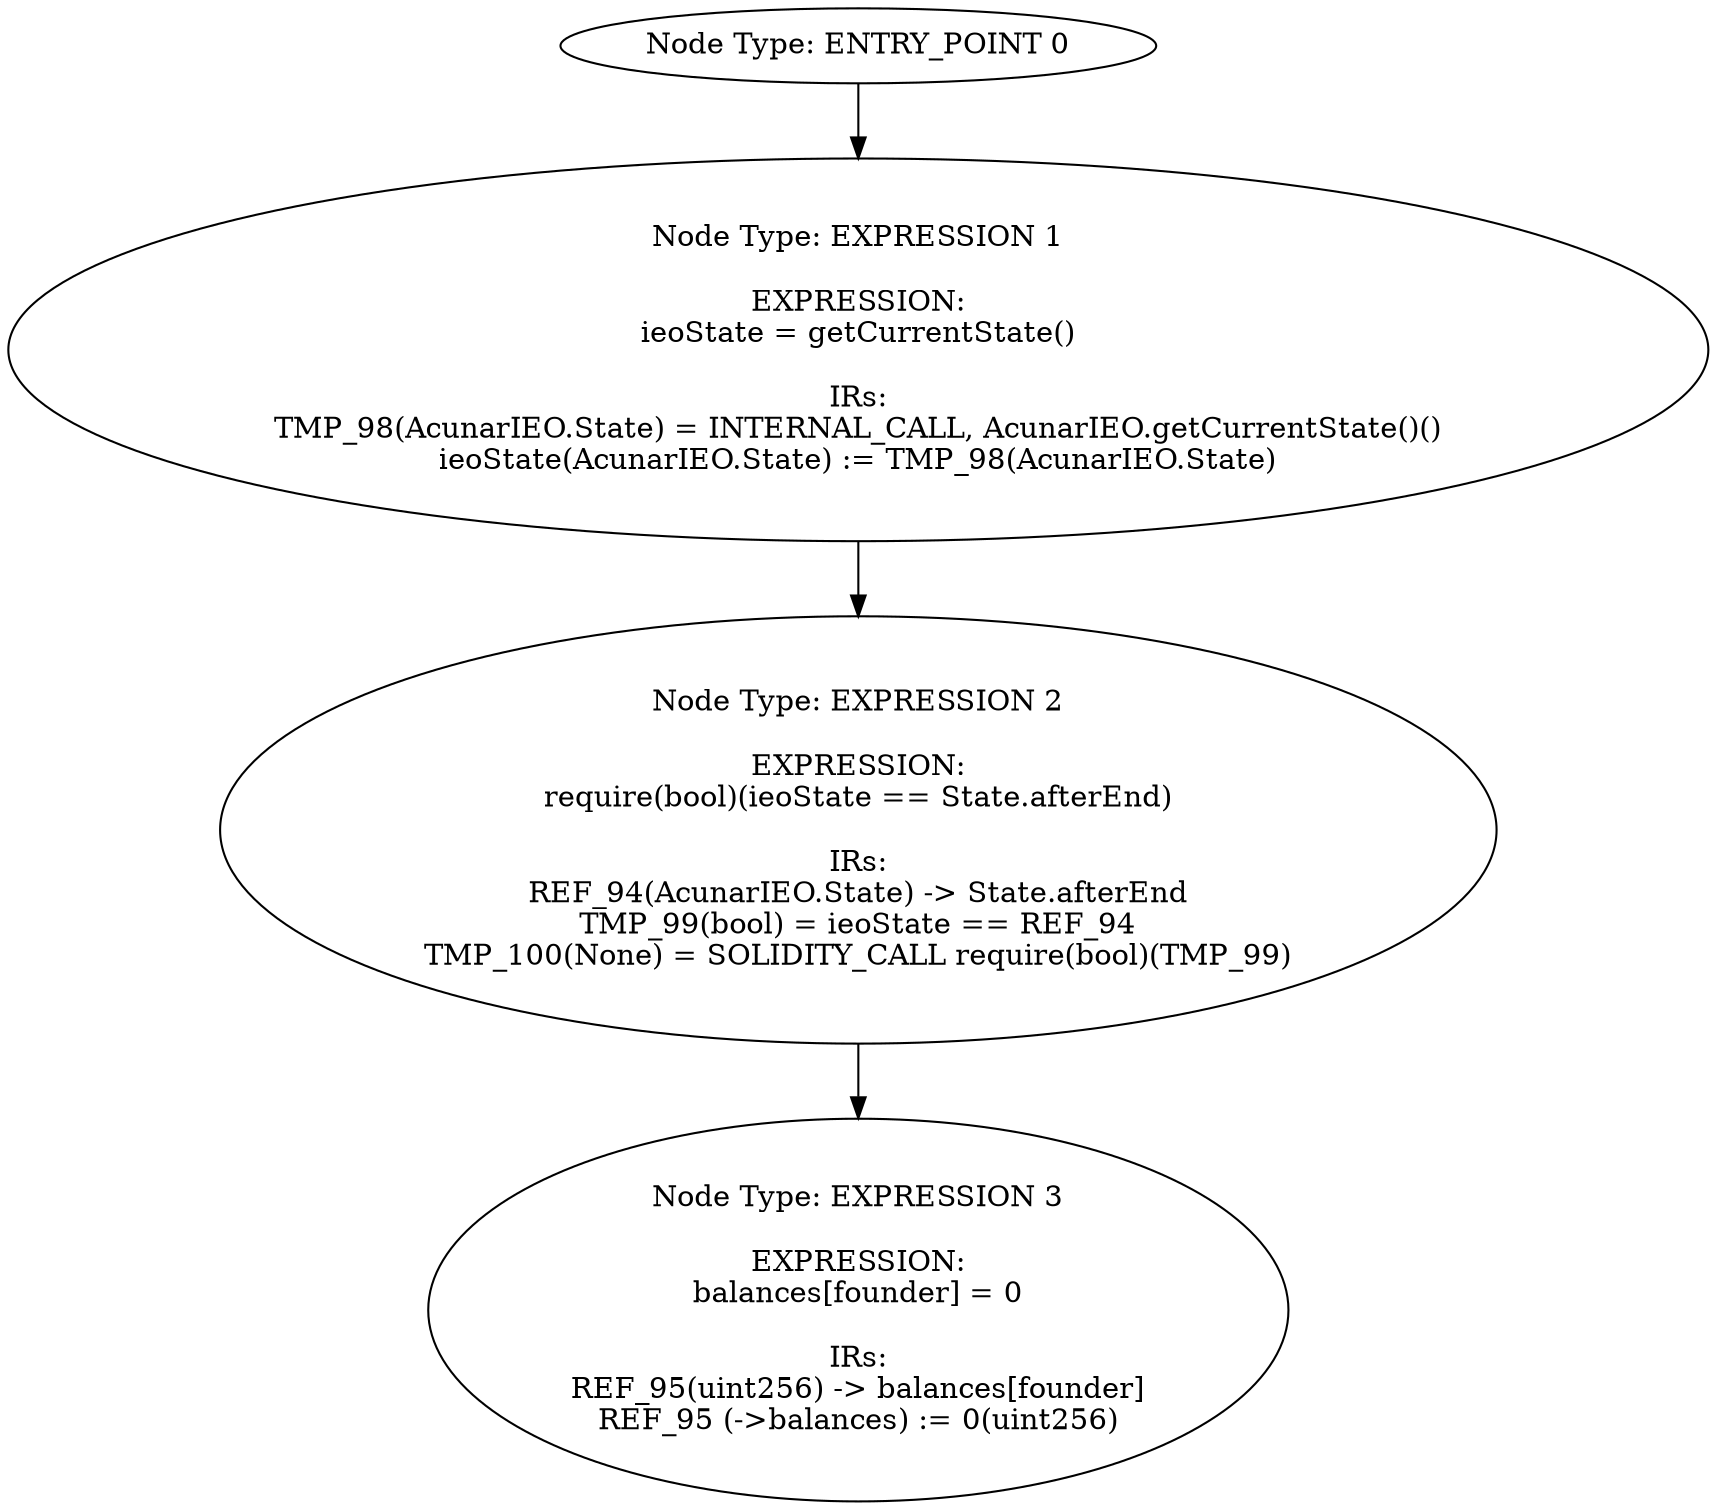 digraph{
0[label="Node Type: ENTRY_POINT 0
"];
0->1;
1[label="Node Type: EXPRESSION 1

EXPRESSION:
ieoState = getCurrentState()

IRs:
TMP_98(AcunarIEO.State) = INTERNAL_CALL, AcunarIEO.getCurrentState()()
ieoState(AcunarIEO.State) := TMP_98(AcunarIEO.State)"];
1->2;
2[label="Node Type: EXPRESSION 2

EXPRESSION:
require(bool)(ieoState == State.afterEnd)

IRs:
REF_94(AcunarIEO.State) -> State.afterEnd
TMP_99(bool) = ieoState == REF_94
TMP_100(None) = SOLIDITY_CALL require(bool)(TMP_99)"];
2->3;
3[label="Node Type: EXPRESSION 3

EXPRESSION:
balances[founder] = 0

IRs:
REF_95(uint256) -> balances[founder]
REF_95 (->balances) := 0(uint256)"];
}
